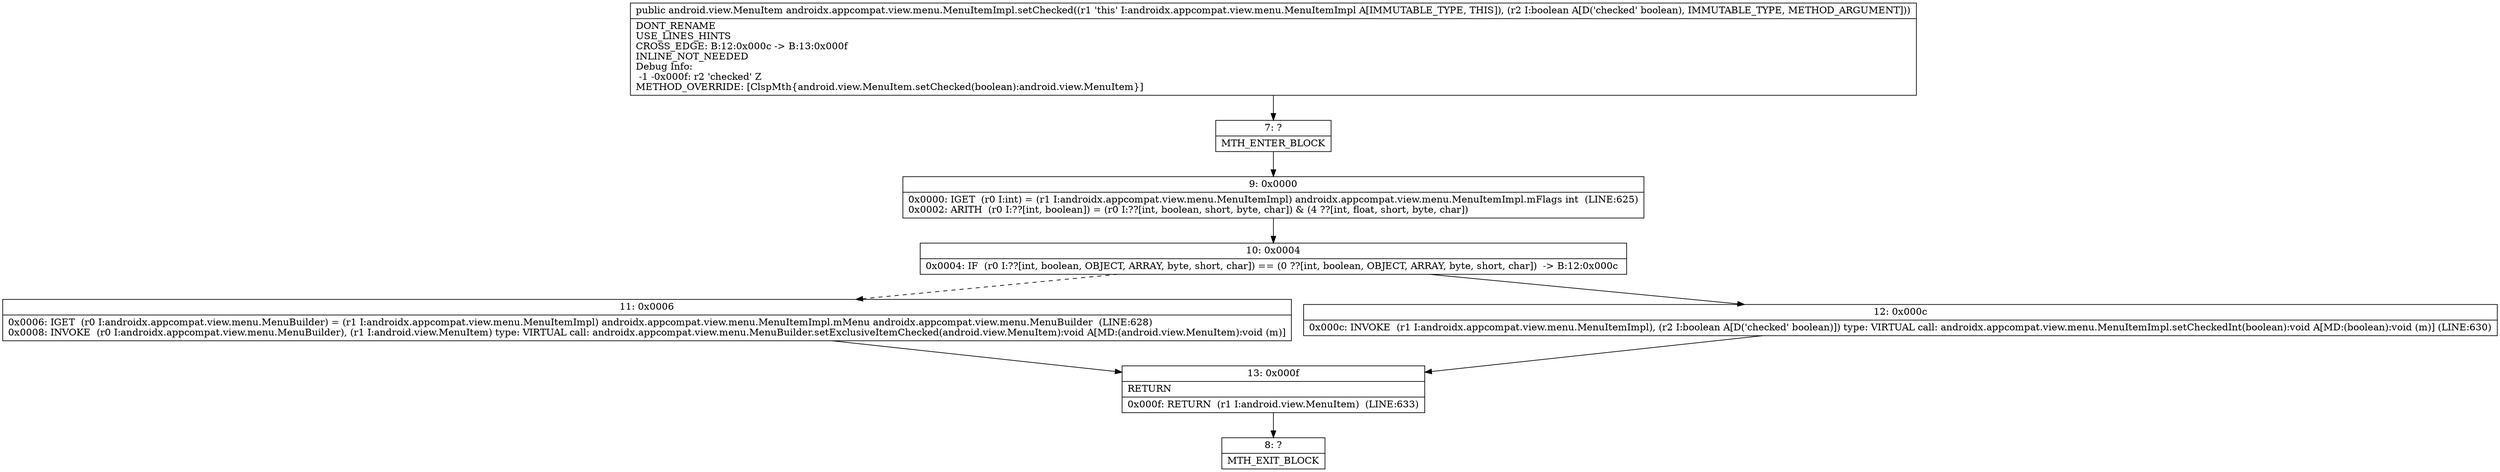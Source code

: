 digraph "CFG forandroidx.appcompat.view.menu.MenuItemImpl.setChecked(Z)Landroid\/view\/MenuItem;" {
Node_7 [shape=record,label="{7\:\ ?|MTH_ENTER_BLOCK\l}"];
Node_9 [shape=record,label="{9\:\ 0x0000|0x0000: IGET  (r0 I:int) = (r1 I:androidx.appcompat.view.menu.MenuItemImpl) androidx.appcompat.view.menu.MenuItemImpl.mFlags int  (LINE:625)\l0x0002: ARITH  (r0 I:??[int, boolean]) = (r0 I:??[int, boolean, short, byte, char]) & (4 ??[int, float, short, byte, char]) \l}"];
Node_10 [shape=record,label="{10\:\ 0x0004|0x0004: IF  (r0 I:??[int, boolean, OBJECT, ARRAY, byte, short, char]) == (0 ??[int, boolean, OBJECT, ARRAY, byte, short, char])  \-\> B:12:0x000c \l}"];
Node_11 [shape=record,label="{11\:\ 0x0006|0x0006: IGET  (r0 I:androidx.appcompat.view.menu.MenuBuilder) = (r1 I:androidx.appcompat.view.menu.MenuItemImpl) androidx.appcompat.view.menu.MenuItemImpl.mMenu androidx.appcompat.view.menu.MenuBuilder  (LINE:628)\l0x0008: INVOKE  (r0 I:androidx.appcompat.view.menu.MenuBuilder), (r1 I:android.view.MenuItem) type: VIRTUAL call: androidx.appcompat.view.menu.MenuBuilder.setExclusiveItemChecked(android.view.MenuItem):void A[MD:(android.view.MenuItem):void (m)]\l}"];
Node_13 [shape=record,label="{13\:\ 0x000f|RETURN\l|0x000f: RETURN  (r1 I:android.view.MenuItem)  (LINE:633)\l}"];
Node_8 [shape=record,label="{8\:\ ?|MTH_EXIT_BLOCK\l}"];
Node_12 [shape=record,label="{12\:\ 0x000c|0x000c: INVOKE  (r1 I:androidx.appcompat.view.menu.MenuItemImpl), (r2 I:boolean A[D('checked' boolean)]) type: VIRTUAL call: androidx.appcompat.view.menu.MenuItemImpl.setCheckedInt(boolean):void A[MD:(boolean):void (m)] (LINE:630)\l}"];
MethodNode[shape=record,label="{public android.view.MenuItem androidx.appcompat.view.menu.MenuItemImpl.setChecked((r1 'this' I:androidx.appcompat.view.menu.MenuItemImpl A[IMMUTABLE_TYPE, THIS]), (r2 I:boolean A[D('checked' boolean), IMMUTABLE_TYPE, METHOD_ARGUMENT]))  | DONT_RENAME\lUSE_LINES_HINTS\lCROSS_EDGE: B:12:0x000c \-\> B:13:0x000f\lINLINE_NOT_NEEDED\lDebug Info:\l  \-1 \-0x000f: r2 'checked' Z\lMETHOD_OVERRIDE: [ClspMth\{android.view.MenuItem.setChecked(boolean):android.view.MenuItem\}]\l}"];
MethodNode -> Node_7;Node_7 -> Node_9;
Node_9 -> Node_10;
Node_10 -> Node_11[style=dashed];
Node_10 -> Node_12;
Node_11 -> Node_13;
Node_13 -> Node_8;
Node_12 -> Node_13;
}

